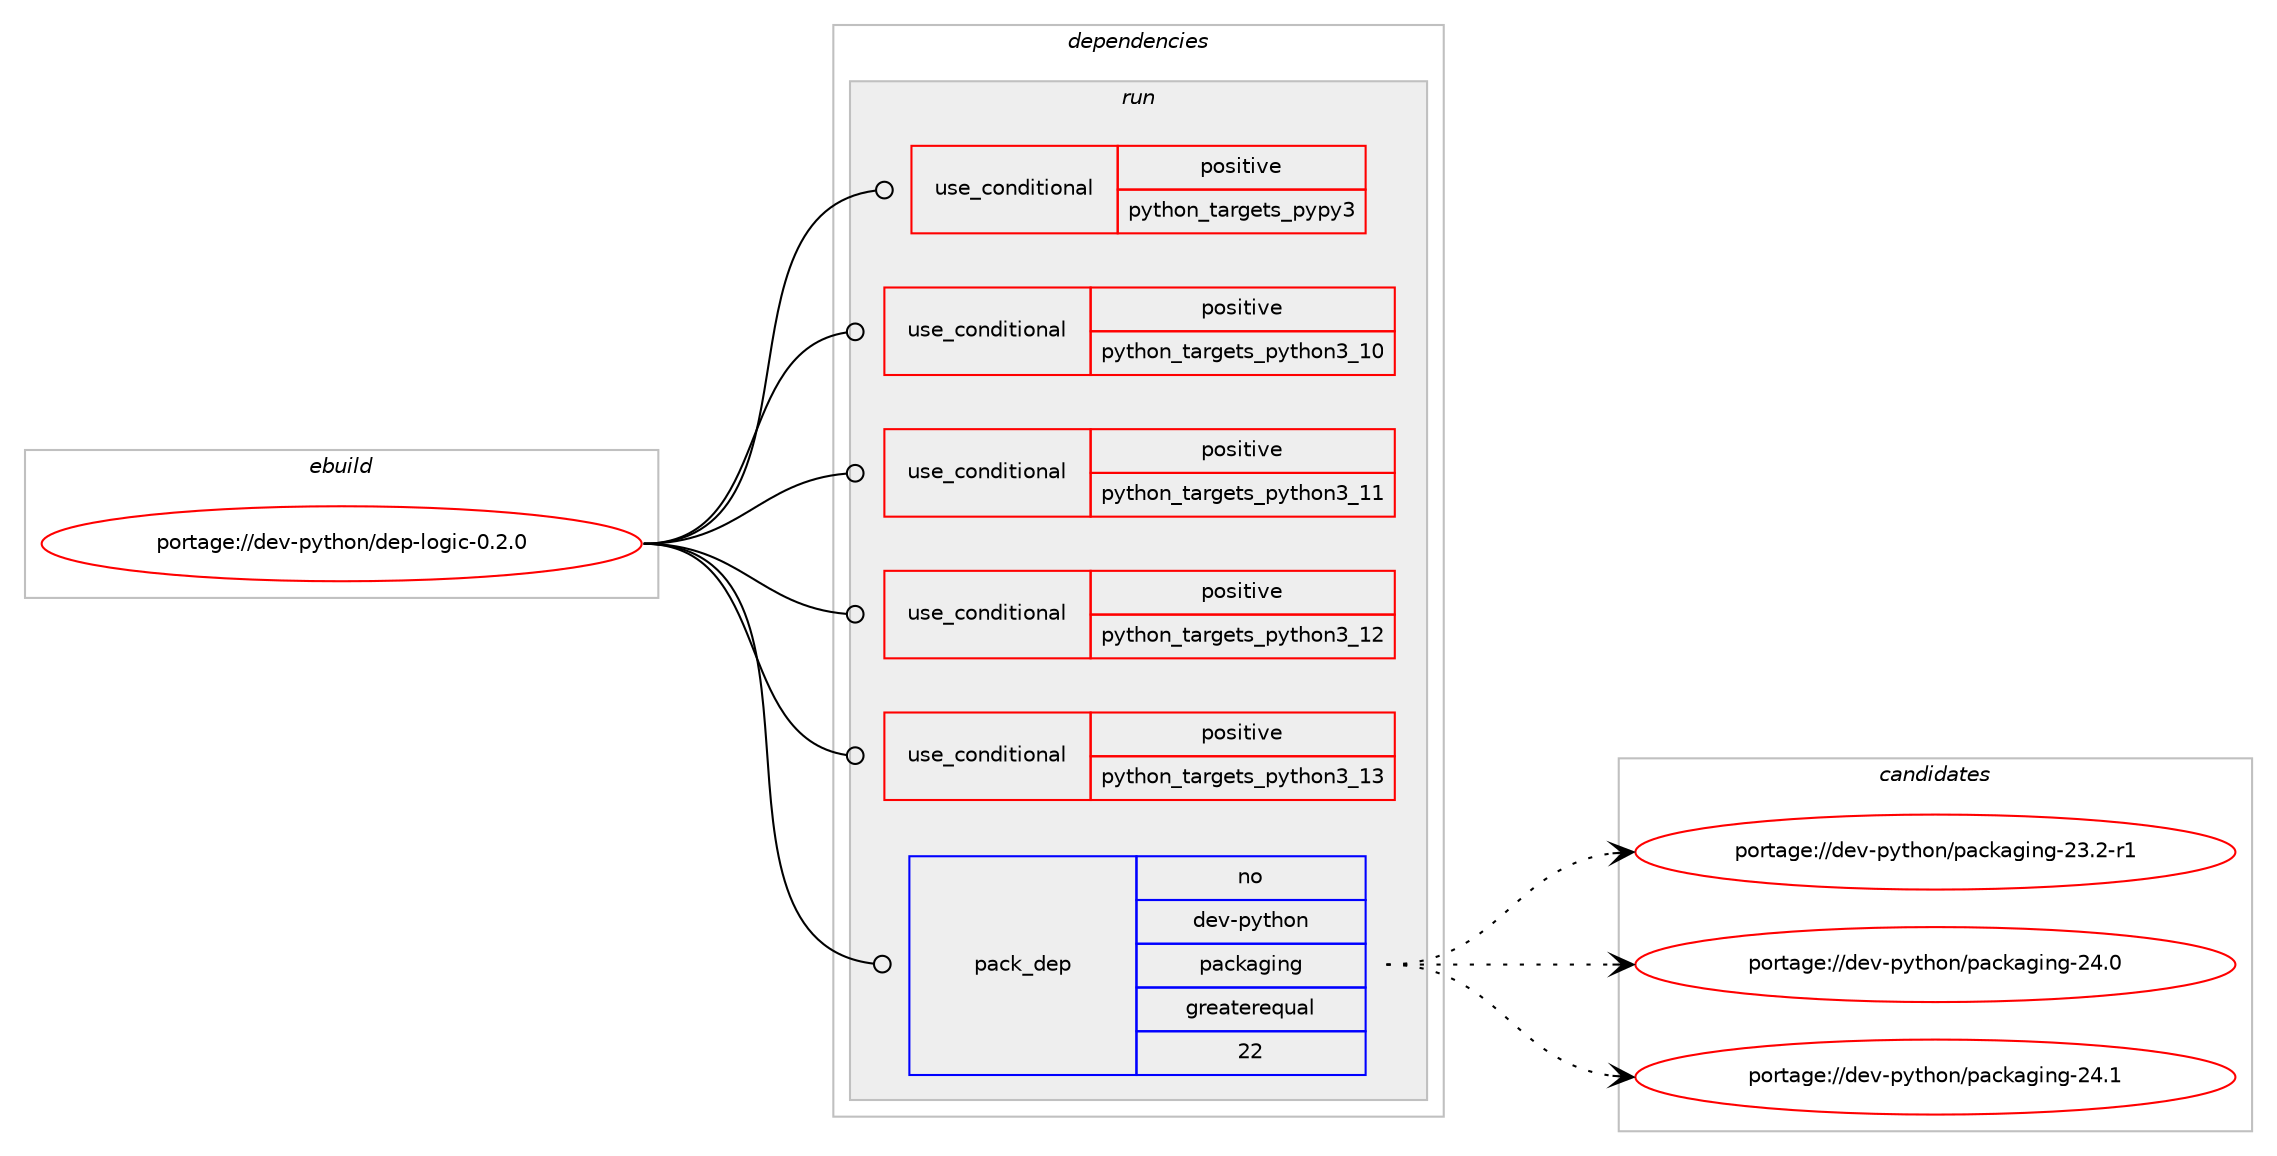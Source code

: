 digraph prolog {

# *************
# Graph options
# *************

newrank=true;
concentrate=true;
compound=true;
graph [rankdir=LR,fontname=Helvetica,fontsize=10,ranksep=1.5];#, ranksep=2.5, nodesep=0.2];
edge  [arrowhead=vee];
node  [fontname=Helvetica,fontsize=10];

# **********
# The ebuild
# **********

subgraph cluster_leftcol {
color=gray;
rank=same;
label=<<i>ebuild</i>>;
id [label="portage://dev-python/dep-logic-0.2.0", color=red, width=4, href="../dev-python/dep-logic-0.2.0.svg"];
}

# ****************
# The dependencies
# ****************

subgraph cluster_midcol {
color=gray;
label=<<i>dependencies</i>>;
subgraph cluster_compile {
fillcolor="#eeeeee";
style=filled;
label=<<i>compile</i>>;
}
subgraph cluster_compileandrun {
fillcolor="#eeeeee";
style=filled;
label=<<i>compile and run</i>>;
}
subgraph cluster_run {
fillcolor="#eeeeee";
style=filled;
label=<<i>run</i>>;
subgraph cond31277 {
dependency72740 [label=<<TABLE BORDER="0" CELLBORDER="1" CELLSPACING="0" CELLPADDING="4"><TR><TD ROWSPAN="3" CELLPADDING="10">use_conditional</TD></TR><TR><TD>positive</TD></TR><TR><TD>python_targets_pypy3</TD></TR></TABLE>>, shape=none, color=red];
# *** BEGIN UNKNOWN DEPENDENCY TYPE (TODO) ***
# dependency72740 -> package_dependency(portage://dev-python/dep-logic-0.2.0,run,no,dev-python,pypy3,none,[,,],any_same_slot,[])
# *** END UNKNOWN DEPENDENCY TYPE (TODO) ***

}
id:e -> dependency72740:w [weight=20,style="solid",arrowhead="odot"];
subgraph cond31278 {
dependency72741 [label=<<TABLE BORDER="0" CELLBORDER="1" CELLSPACING="0" CELLPADDING="4"><TR><TD ROWSPAN="3" CELLPADDING="10">use_conditional</TD></TR><TR><TD>positive</TD></TR><TR><TD>python_targets_python3_10</TD></TR></TABLE>>, shape=none, color=red];
# *** BEGIN UNKNOWN DEPENDENCY TYPE (TODO) ***
# dependency72741 -> package_dependency(portage://dev-python/dep-logic-0.2.0,run,no,dev-lang,python,none,[,,],[slot(3.10)],[])
# *** END UNKNOWN DEPENDENCY TYPE (TODO) ***

}
id:e -> dependency72741:w [weight=20,style="solid",arrowhead="odot"];
subgraph cond31279 {
dependency72742 [label=<<TABLE BORDER="0" CELLBORDER="1" CELLSPACING="0" CELLPADDING="4"><TR><TD ROWSPAN="3" CELLPADDING="10">use_conditional</TD></TR><TR><TD>positive</TD></TR><TR><TD>python_targets_python3_11</TD></TR></TABLE>>, shape=none, color=red];
# *** BEGIN UNKNOWN DEPENDENCY TYPE (TODO) ***
# dependency72742 -> package_dependency(portage://dev-python/dep-logic-0.2.0,run,no,dev-lang,python,none,[,,],[slot(3.11)],[])
# *** END UNKNOWN DEPENDENCY TYPE (TODO) ***

}
id:e -> dependency72742:w [weight=20,style="solid",arrowhead="odot"];
subgraph cond31280 {
dependency72743 [label=<<TABLE BORDER="0" CELLBORDER="1" CELLSPACING="0" CELLPADDING="4"><TR><TD ROWSPAN="3" CELLPADDING="10">use_conditional</TD></TR><TR><TD>positive</TD></TR><TR><TD>python_targets_python3_12</TD></TR></TABLE>>, shape=none, color=red];
# *** BEGIN UNKNOWN DEPENDENCY TYPE (TODO) ***
# dependency72743 -> package_dependency(portage://dev-python/dep-logic-0.2.0,run,no,dev-lang,python,none,[,,],[slot(3.12)],[])
# *** END UNKNOWN DEPENDENCY TYPE (TODO) ***

}
id:e -> dependency72743:w [weight=20,style="solid",arrowhead="odot"];
subgraph cond31281 {
dependency72744 [label=<<TABLE BORDER="0" CELLBORDER="1" CELLSPACING="0" CELLPADDING="4"><TR><TD ROWSPAN="3" CELLPADDING="10">use_conditional</TD></TR><TR><TD>positive</TD></TR><TR><TD>python_targets_python3_13</TD></TR></TABLE>>, shape=none, color=red];
# *** BEGIN UNKNOWN DEPENDENCY TYPE (TODO) ***
# dependency72744 -> package_dependency(portage://dev-python/dep-logic-0.2.0,run,no,dev-lang,python,none,[,,],[slot(3.13)],[])
# *** END UNKNOWN DEPENDENCY TYPE (TODO) ***

}
id:e -> dependency72744:w [weight=20,style="solid",arrowhead="odot"];
subgraph pack40251 {
dependency72745 [label=<<TABLE BORDER="0" CELLBORDER="1" CELLSPACING="0" CELLPADDING="4" WIDTH="220"><TR><TD ROWSPAN="6" CELLPADDING="30">pack_dep</TD></TR><TR><TD WIDTH="110">no</TD></TR><TR><TD>dev-python</TD></TR><TR><TD>packaging</TD></TR><TR><TD>greaterequal</TD></TR><TR><TD>22</TD></TR></TABLE>>, shape=none, color=blue];
}
id:e -> dependency72745:w [weight=20,style="solid",arrowhead="odot"];
}
}

# **************
# The candidates
# **************

subgraph cluster_choices {
rank=same;
color=gray;
label=<<i>candidates</i>>;

subgraph choice40251 {
color=black;
nodesep=1;
choice100101118451121211161041111104711297991079710310511010345505146504511449 [label="portage://dev-python/packaging-23.2-r1", color=red, width=4,href="../dev-python/packaging-23.2-r1.svg"];
choice10010111845112121116104111110471129799107971031051101034550524648 [label="portage://dev-python/packaging-24.0", color=red, width=4,href="../dev-python/packaging-24.0.svg"];
choice10010111845112121116104111110471129799107971031051101034550524649 [label="portage://dev-python/packaging-24.1", color=red, width=4,href="../dev-python/packaging-24.1.svg"];
dependency72745:e -> choice100101118451121211161041111104711297991079710310511010345505146504511449:w [style=dotted,weight="100"];
dependency72745:e -> choice10010111845112121116104111110471129799107971031051101034550524648:w [style=dotted,weight="100"];
dependency72745:e -> choice10010111845112121116104111110471129799107971031051101034550524649:w [style=dotted,weight="100"];
}
}

}
